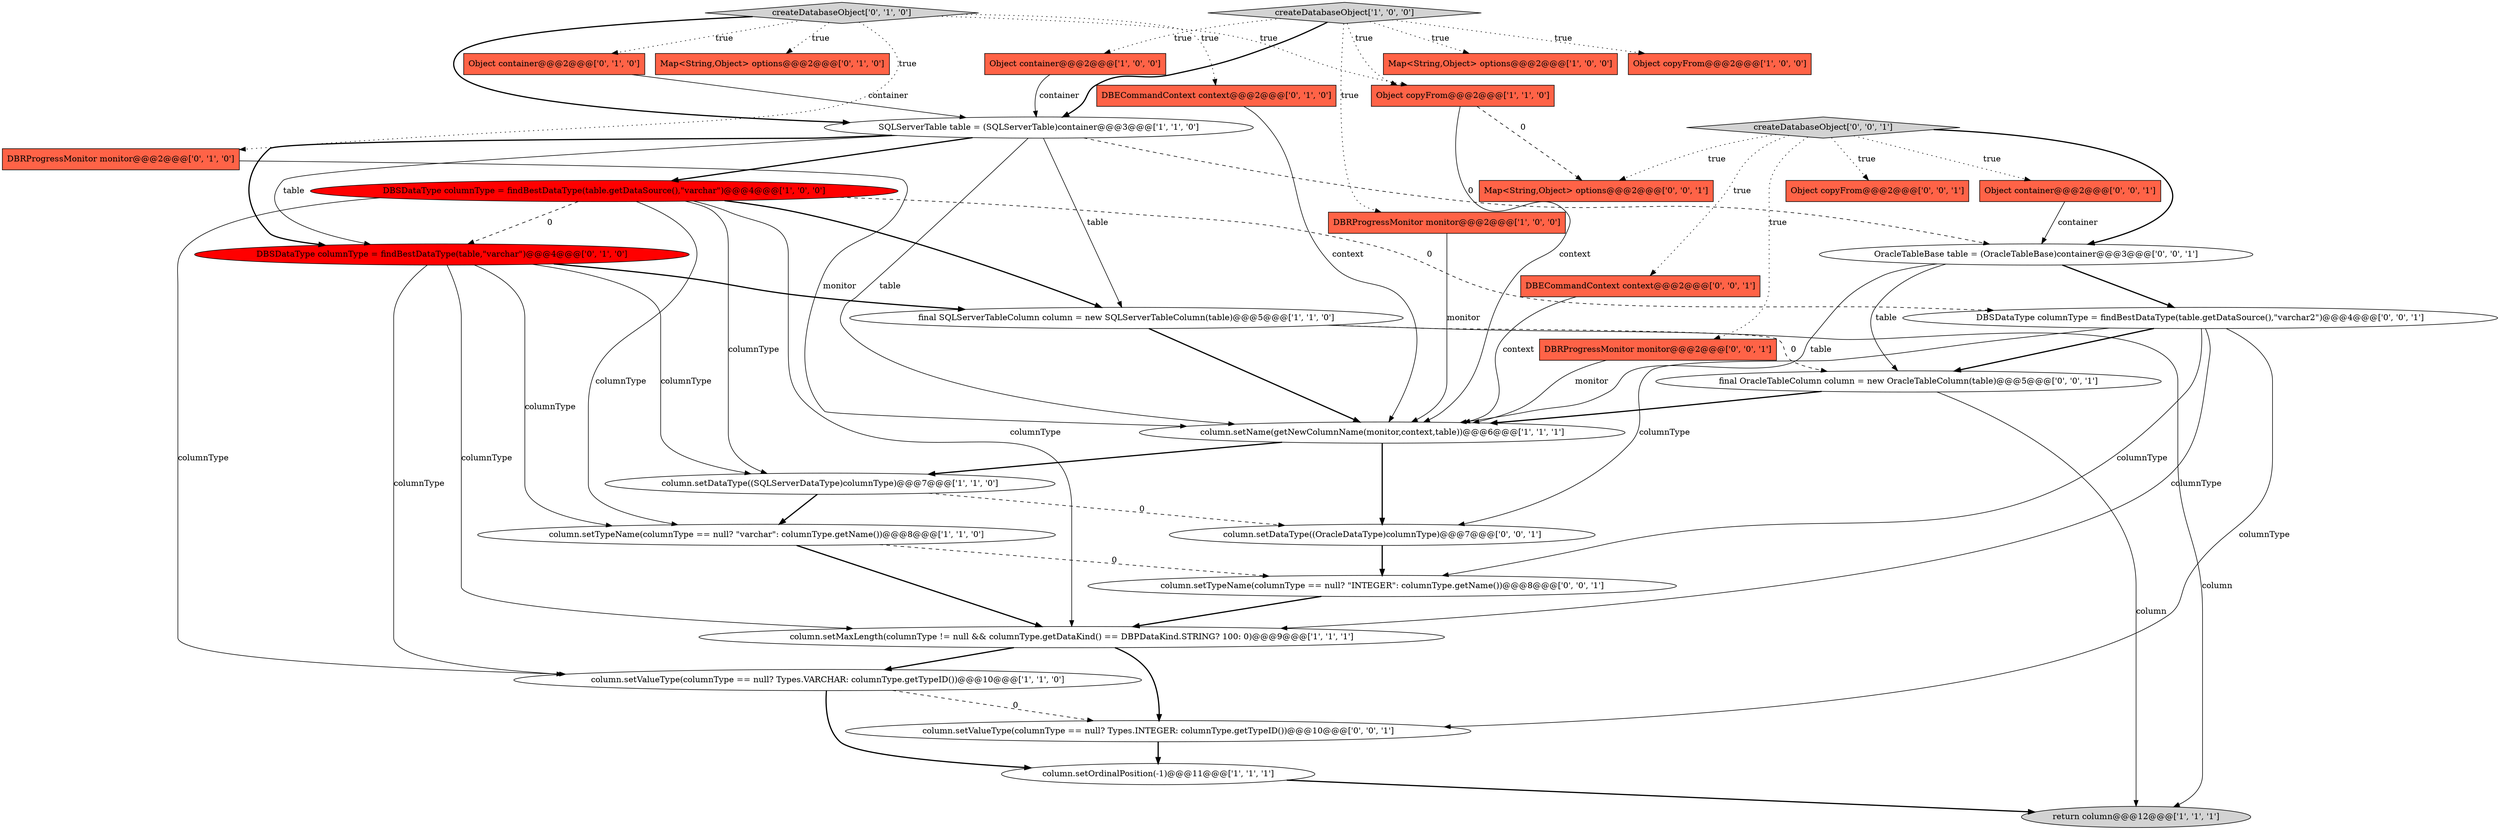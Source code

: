 digraph {
7 [style = filled, label = "column.setTypeName(columnType == null? \"varchar\": columnType.getName())@@@8@@@['1', '1', '0']", fillcolor = white, shape = ellipse image = "AAA0AAABBB1BBB"];
3 [style = filled, label = "Object container@@@2@@@['1', '0', '0']", fillcolor = tomato, shape = box image = "AAA0AAABBB1BBB"];
4 [style = filled, label = "Map<String,Object> options@@@2@@@['1', '0', '0']", fillcolor = tomato, shape = box image = "AAA0AAABBB1BBB"];
11 [style = filled, label = "Object copyFrom@@@2@@@['1', '1', '0']", fillcolor = tomato, shape = box image = "AAA0AAABBB1BBB"];
0 [style = filled, label = "column.setName(getNewColumnName(monitor,context,table))@@@6@@@['1', '1', '1']", fillcolor = white, shape = ellipse image = "AAA0AAABBB1BBB"];
25 [style = filled, label = "Object container@@@2@@@['0', '0', '1']", fillcolor = tomato, shape = box image = "AAA0AAABBB3BBB"];
10 [style = filled, label = "column.setMaxLength(columnType != null && columnType.getDataKind() == DBPDataKind.STRING? 100: 0)@@@9@@@['1', '1', '1']", fillcolor = white, shape = ellipse image = "AAA0AAABBB1BBB"];
16 [style = filled, label = "DBECommandContext context@@@2@@@['0', '1', '0']", fillcolor = tomato, shape = box image = "AAA0AAABBB2BBB"];
23 [style = filled, label = "DBECommandContext context@@@2@@@['0', '0', '1']", fillcolor = tomato, shape = box image = "AAA0AAABBB3BBB"];
19 [style = filled, label = "DBRProgressMonitor monitor@@@2@@@['0', '1', '0']", fillcolor = tomato, shape = box image = "AAA0AAABBB2BBB"];
13 [style = filled, label = "column.setOrdinalPosition(-1)@@@11@@@['1', '1', '1']", fillcolor = white, shape = ellipse image = "AAA0AAABBB1BBB"];
33 [style = filled, label = "createDatabaseObject['0', '0', '1']", fillcolor = lightgray, shape = diamond image = "AAA0AAABBB3BBB"];
15 [style = filled, label = "SQLServerTable table = (SQLServerTable)container@@@3@@@['1', '1', '0']", fillcolor = white, shape = ellipse image = "AAA0AAABBB1BBB"];
22 [style = filled, label = "final OracleTableColumn column = new OracleTableColumn(table)@@@5@@@['0', '0', '1']", fillcolor = white, shape = ellipse image = "AAA0AAABBB3BBB"];
17 [style = filled, label = "Object container@@@2@@@['0', '1', '0']", fillcolor = tomato, shape = box image = "AAA0AAABBB2BBB"];
1 [style = filled, label = "return column@@@12@@@['1', '1', '1']", fillcolor = lightgray, shape = ellipse image = "AAA0AAABBB1BBB"];
27 [style = filled, label = "OracleTableBase table = (OracleTableBase)container@@@3@@@['0', '0', '1']", fillcolor = white, shape = ellipse image = "AAA0AAABBB3BBB"];
9 [style = filled, label = "DBRProgressMonitor monitor@@@2@@@['1', '0', '0']", fillcolor = tomato, shape = box image = "AAA0AAABBB1BBB"];
20 [style = filled, label = "Map<String,Object> options@@@2@@@['0', '1', '0']", fillcolor = tomato, shape = box image = "AAA0AAABBB2BBB"];
31 [style = filled, label = "column.setValueType(columnType == null? Types.INTEGER: columnType.getTypeID())@@@10@@@['0', '0', '1']", fillcolor = white, shape = ellipse image = "AAA0AAABBB3BBB"];
21 [style = filled, label = "DBSDataType columnType = findBestDataType(table,\"varchar\")@@@4@@@['0', '1', '0']", fillcolor = red, shape = ellipse image = "AAA1AAABBB2BBB"];
2 [style = filled, label = "DBSDataType columnType = findBestDataType(table.getDataSource(),\"varchar\")@@@4@@@['1', '0', '0']", fillcolor = red, shape = ellipse image = "AAA1AAABBB1BBB"];
24 [style = filled, label = "DBSDataType columnType = findBestDataType(table.getDataSource(),\"varchar2\")@@@4@@@['0', '0', '1']", fillcolor = white, shape = ellipse image = "AAA0AAABBB3BBB"];
32 [style = filled, label = "column.setDataType((OracleDataType)columnType)@@@7@@@['0', '0', '1']", fillcolor = white, shape = ellipse image = "AAA0AAABBB3BBB"];
30 [style = filled, label = "Map<String,Object> options@@@2@@@['0', '0', '1']", fillcolor = tomato, shape = box image = "AAA0AAABBB3BBB"];
8 [style = filled, label = "Object copyFrom@@@2@@@['1', '0', '0']", fillcolor = tomato, shape = box image = "AAA0AAABBB1BBB"];
26 [style = filled, label = "Object copyFrom@@@2@@@['0', '0', '1']", fillcolor = tomato, shape = box image = "AAA0AAABBB3BBB"];
29 [style = filled, label = "DBRProgressMonitor monitor@@@2@@@['0', '0', '1']", fillcolor = tomato, shape = box image = "AAA0AAABBB3BBB"];
14 [style = filled, label = "final SQLServerTableColumn column = new SQLServerTableColumn(table)@@@5@@@['1', '1', '0']", fillcolor = white, shape = ellipse image = "AAA0AAABBB1BBB"];
5 [style = filled, label = "createDatabaseObject['1', '0', '0']", fillcolor = lightgray, shape = diamond image = "AAA0AAABBB1BBB"];
12 [style = filled, label = "column.setDataType((SQLServerDataType)columnType)@@@7@@@['1', '1', '0']", fillcolor = white, shape = ellipse image = "AAA0AAABBB1BBB"];
28 [style = filled, label = "column.setTypeName(columnType == null? \"INTEGER\": columnType.getName())@@@8@@@['0', '0', '1']", fillcolor = white, shape = ellipse image = "AAA0AAABBB3BBB"];
18 [style = filled, label = "createDatabaseObject['0', '1', '0']", fillcolor = lightgray, shape = diamond image = "AAA0AAABBB2BBB"];
6 [style = filled, label = "column.setValueType(columnType == null? Types.VARCHAR: columnType.getTypeID())@@@10@@@['1', '1', '0']", fillcolor = white, shape = ellipse image = "AAA0AAABBB1BBB"];
14->1 [style = solid, label="column"];
27->0 [style = solid, label="table"];
15->2 [style = bold, label=""];
25->27 [style = solid, label="container"];
21->6 [style = solid, label="columnType"];
28->10 [style = bold, label=""];
19->0 [style = solid, label="monitor"];
10->31 [style = bold, label=""];
2->10 [style = solid, label="columnType"];
18->16 [style = dotted, label="true"];
7->10 [style = bold, label=""];
15->0 [style = solid, label="table"];
15->21 [style = bold, label=""];
31->13 [style = bold, label=""];
0->12 [style = bold, label=""];
12->32 [style = dashed, label="0"];
18->15 [style = bold, label=""];
18->19 [style = dotted, label="true"];
27->22 [style = solid, label="table"];
5->15 [style = bold, label=""];
2->7 [style = solid, label="columnType"];
14->22 [style = dashed, label="0"];
6->31 [style = dashed, label="0"];
18->20 [style = dotted, label="true"];
5->3 [style = dotted, label="true"];
16->0 [style = solid, label="context"];
21->10 [style = solid, label="columnType"];
24->32 [style = solid, label="columnType"];
2->6 [style = solid, label="columnType"];
15->14 [style = solid, label="table"];
24->22 [style = bold, label=""];
10->6 [style = bold, label=""];
33->27 [style = bold, label=""];
12->7 [style = bold, label=""];
13->1 [style = bold, label=""];
21->12 [style = solid, label="columnType"];
5->4 [style = dotted, label="true"];
33->26 [style = dotted, label="true"];
33->30 [style = dotted, label="true"];
9->0 [style = solid, label="monitor"];
24->28 [style = solid, label="columnType"];
18->11 [style = dotted, label="true"];
24->10 [style = solid, label="columnType"];
23->0 [style = solid, label="context"];
5->11 [style = dotted, label="true"];
33->23 [style = dotted, label="true"];
33->25 [style = dotted, label="true"];
22->0 [style = bold, label=""];
15->21 [style = solid, label="table"];
14->0 [style = bold, label=""];
2->21 [style = dashed, label="0"];
7->28 [style = dashed, label="0"];
3->15 [style = solid, label="container"];
11->0 [style = solid, label="context"];
6->13 [style = bold, label=""];
2->14 [style = bold, label=""];
24->31 [style = solid, label="columnType"];
21->7 [style = solid, label="columnType"];
17->15 [style = solid, label="container"];
33->29 [style = dotted, label="true"];
22->1 [style = solid, label="column"];
5->9 [style = dotted, label="true"];
27->24 [style = bold, label=""];
15->27 [style = dashed, label="0"];
18->17 [style = dotted, label="true"];
0->32 [style = bold, label=""];
5->8 [style = dotted, label="true"];
11->30 [style = dashed, label="0"];
2->24 [style = dashed, label="0"];
32->28 [style = bold, label=""];
2->12 [style = solid, label="columnType"];
21->14 [style = bold, label=""];
29->0 [style = solid, label="monitor"];
}
